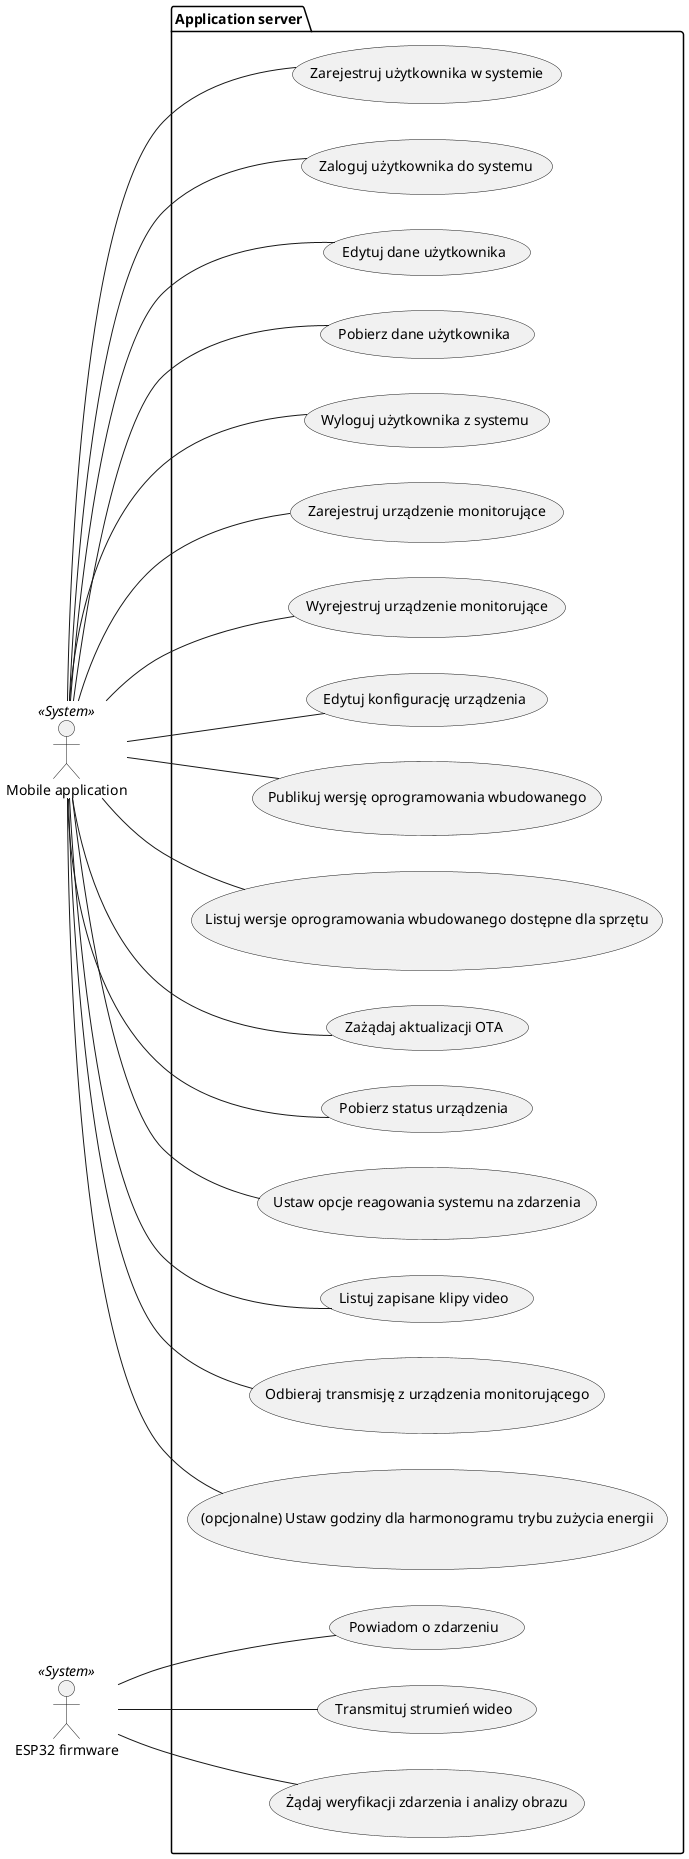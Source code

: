 @startuml
left to right direction

package "Application server" {
  usecase "Zarejestruj użytkownika w systemie" as registerUserToSystem
  usecase "Zaloguj użytkownika do systemu" as loginUserToSystem
  usecase "Edytuj dane użytkownika" as editUserData
  usecase "Pobierz dane użytkownika" as getUserData
  usecase "Wyloguj użytkownika z systemu" as signoutUserFromSystem
  usecase "Zarejestruj urządzenie monitorujące" as registerCamera
  usecase "Wyrejestruj urządzenie monitorujące" as unregisterCamera
  usecase "Edytuj konfigurację urządzenia" as configureCamera
  usecase "Publikuj wersję oprogramowania wbudowanego" as publishFirmware
  usecase "Listuj wersje oprogramowania wbudowanego dostępne dla sprzętu" as listAvailableFirmware
  usecase "Zażądaj aktualizacji OTA" as otaUpdate
  usecase "Pobierz status urządzenia" as getCameraStatus
  usecase "Ustaw opcje reagowania systemu na zdarzenia" as systemReactionConfigure
  usecase "Listuj zapisane klipy video" as listSavedVideoClips
  usecase "Odbieraj transmisję z urządzenia monitorującego" as receiveVideoTransmission
  usecase "(opcjonalne) Ustaw godziny dla harmonogramu trybu zużycia energii" as setEnergySaving
  
  usecase "Powiadom o zdarzeniu" as eventNotify
  usecase "Transmituj strumień wideo" as transmitVideoStream
  usecase "Żądaj weryfikacji zdarzenia i analizy obrazu" as requestAnalysis
  
}


actor "Mobile application" << System >> as MobileApp
actor "ESP32 firmware" << System >> as Camera

MobileApp -- registerUserToSystem
MobileApp -- loginUserToSystem
MobileApp -- editUserData
MobileApp -- getUserData
MobileApp -- signoutUserFromSystem
MobileApp -- registerCamera
MobileApp -- unregisterCamera
MobileApp -- configureCamera
MobileApp -- publishFirmware
MobileApp -- listAvailableFirmware
MobileApp -- otaUpdate
MobileApp -- getCameraStatus
MobileApp -- systemReactionConfigure
MobileApp -- listSavedVideoClips
MobileApp -- receiveVideoTransmission
MobileApp -- setEnergySaving

Camera -- eventNotify
Camera -- transmitVideoStream
Camera -- requestAnalysis

@enduml
